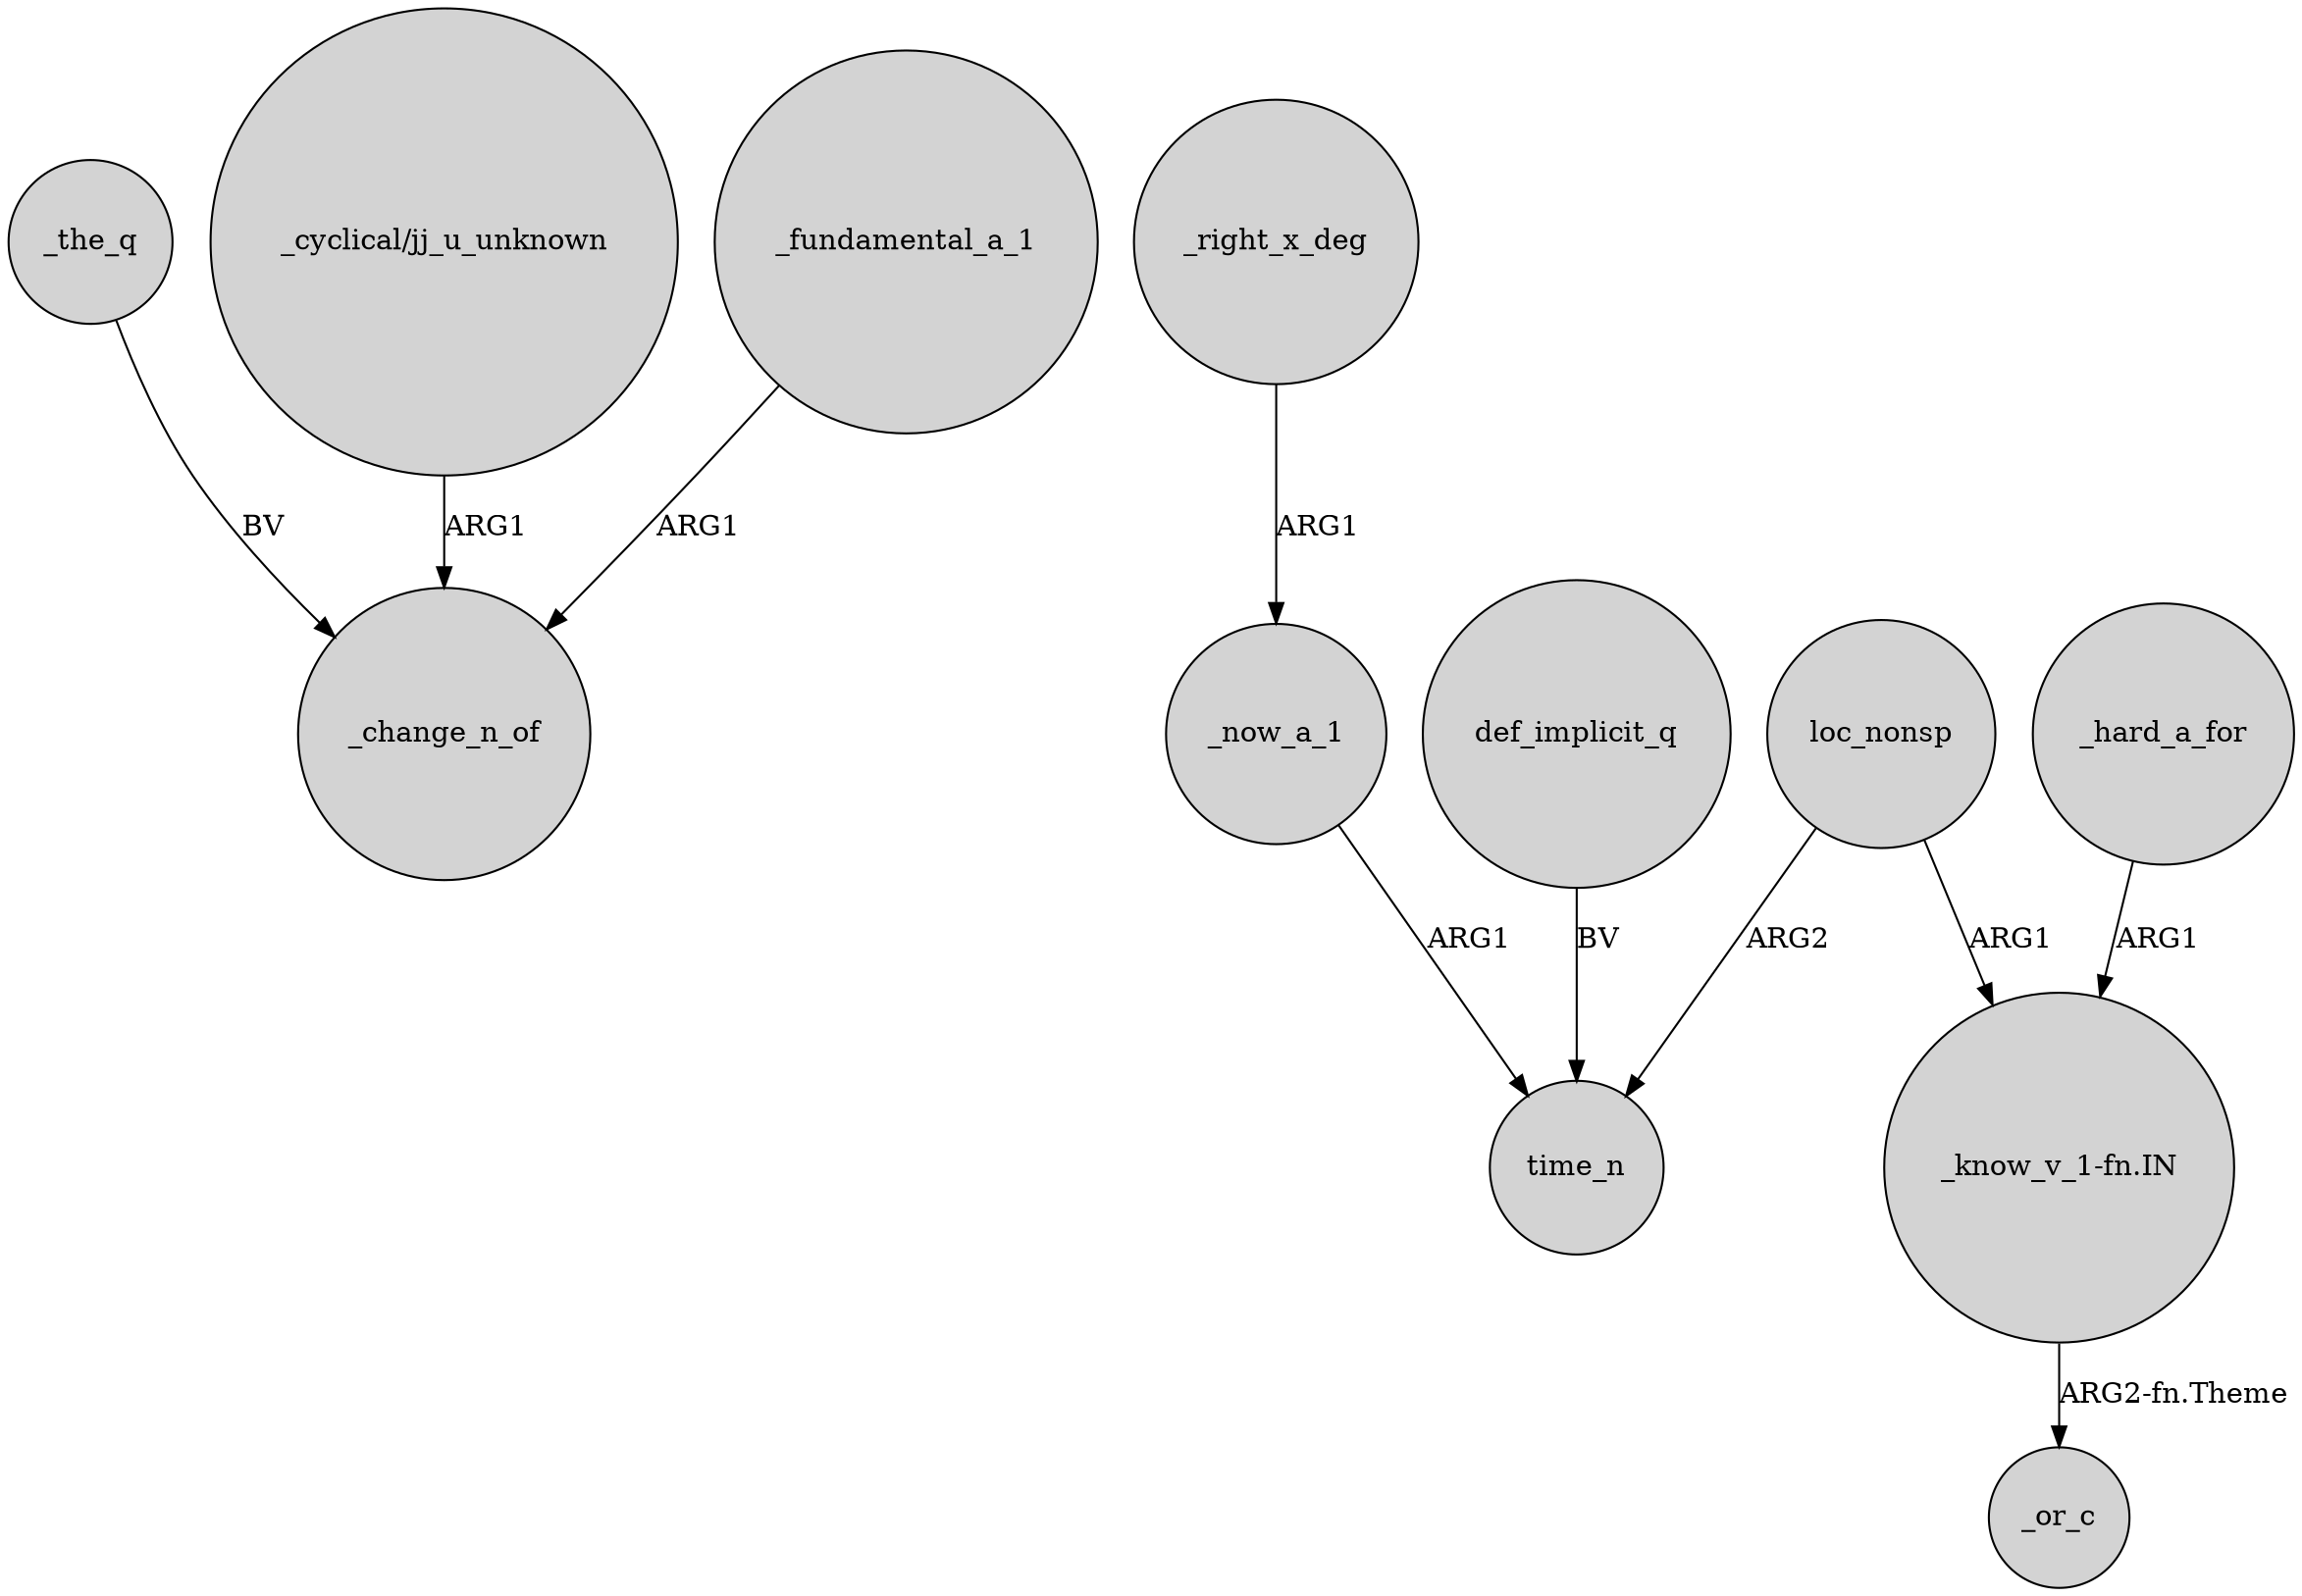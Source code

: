 digraph {
	node [shape=circle style=filled]
	_the_q -> _change_n_of [label=BV]
	"_cyclical/jj_u_unknown" -> _change_n_of [label=ARG1]
	_right_x_deg -> _now_a_1 [label=ARG1]
	_hard_a_for -> "_know_v_1-fn.IN" [label=ARG1]
	_now_a_1 -> time_n [label=ARG1]
	loc_nonsp -> "_know_v_1-fn.IN" [label=ARG1]
	loc_nonsp -> time_n [label=ARG2]
	_fundamental_a_1 -> _change_n_of [label=ARG1]
	def_implicit_q -> time_n [label=BV]
	"_know_v_1-fn.IN" -> _or_c [label="ARG2-fn.Theme"]
}
